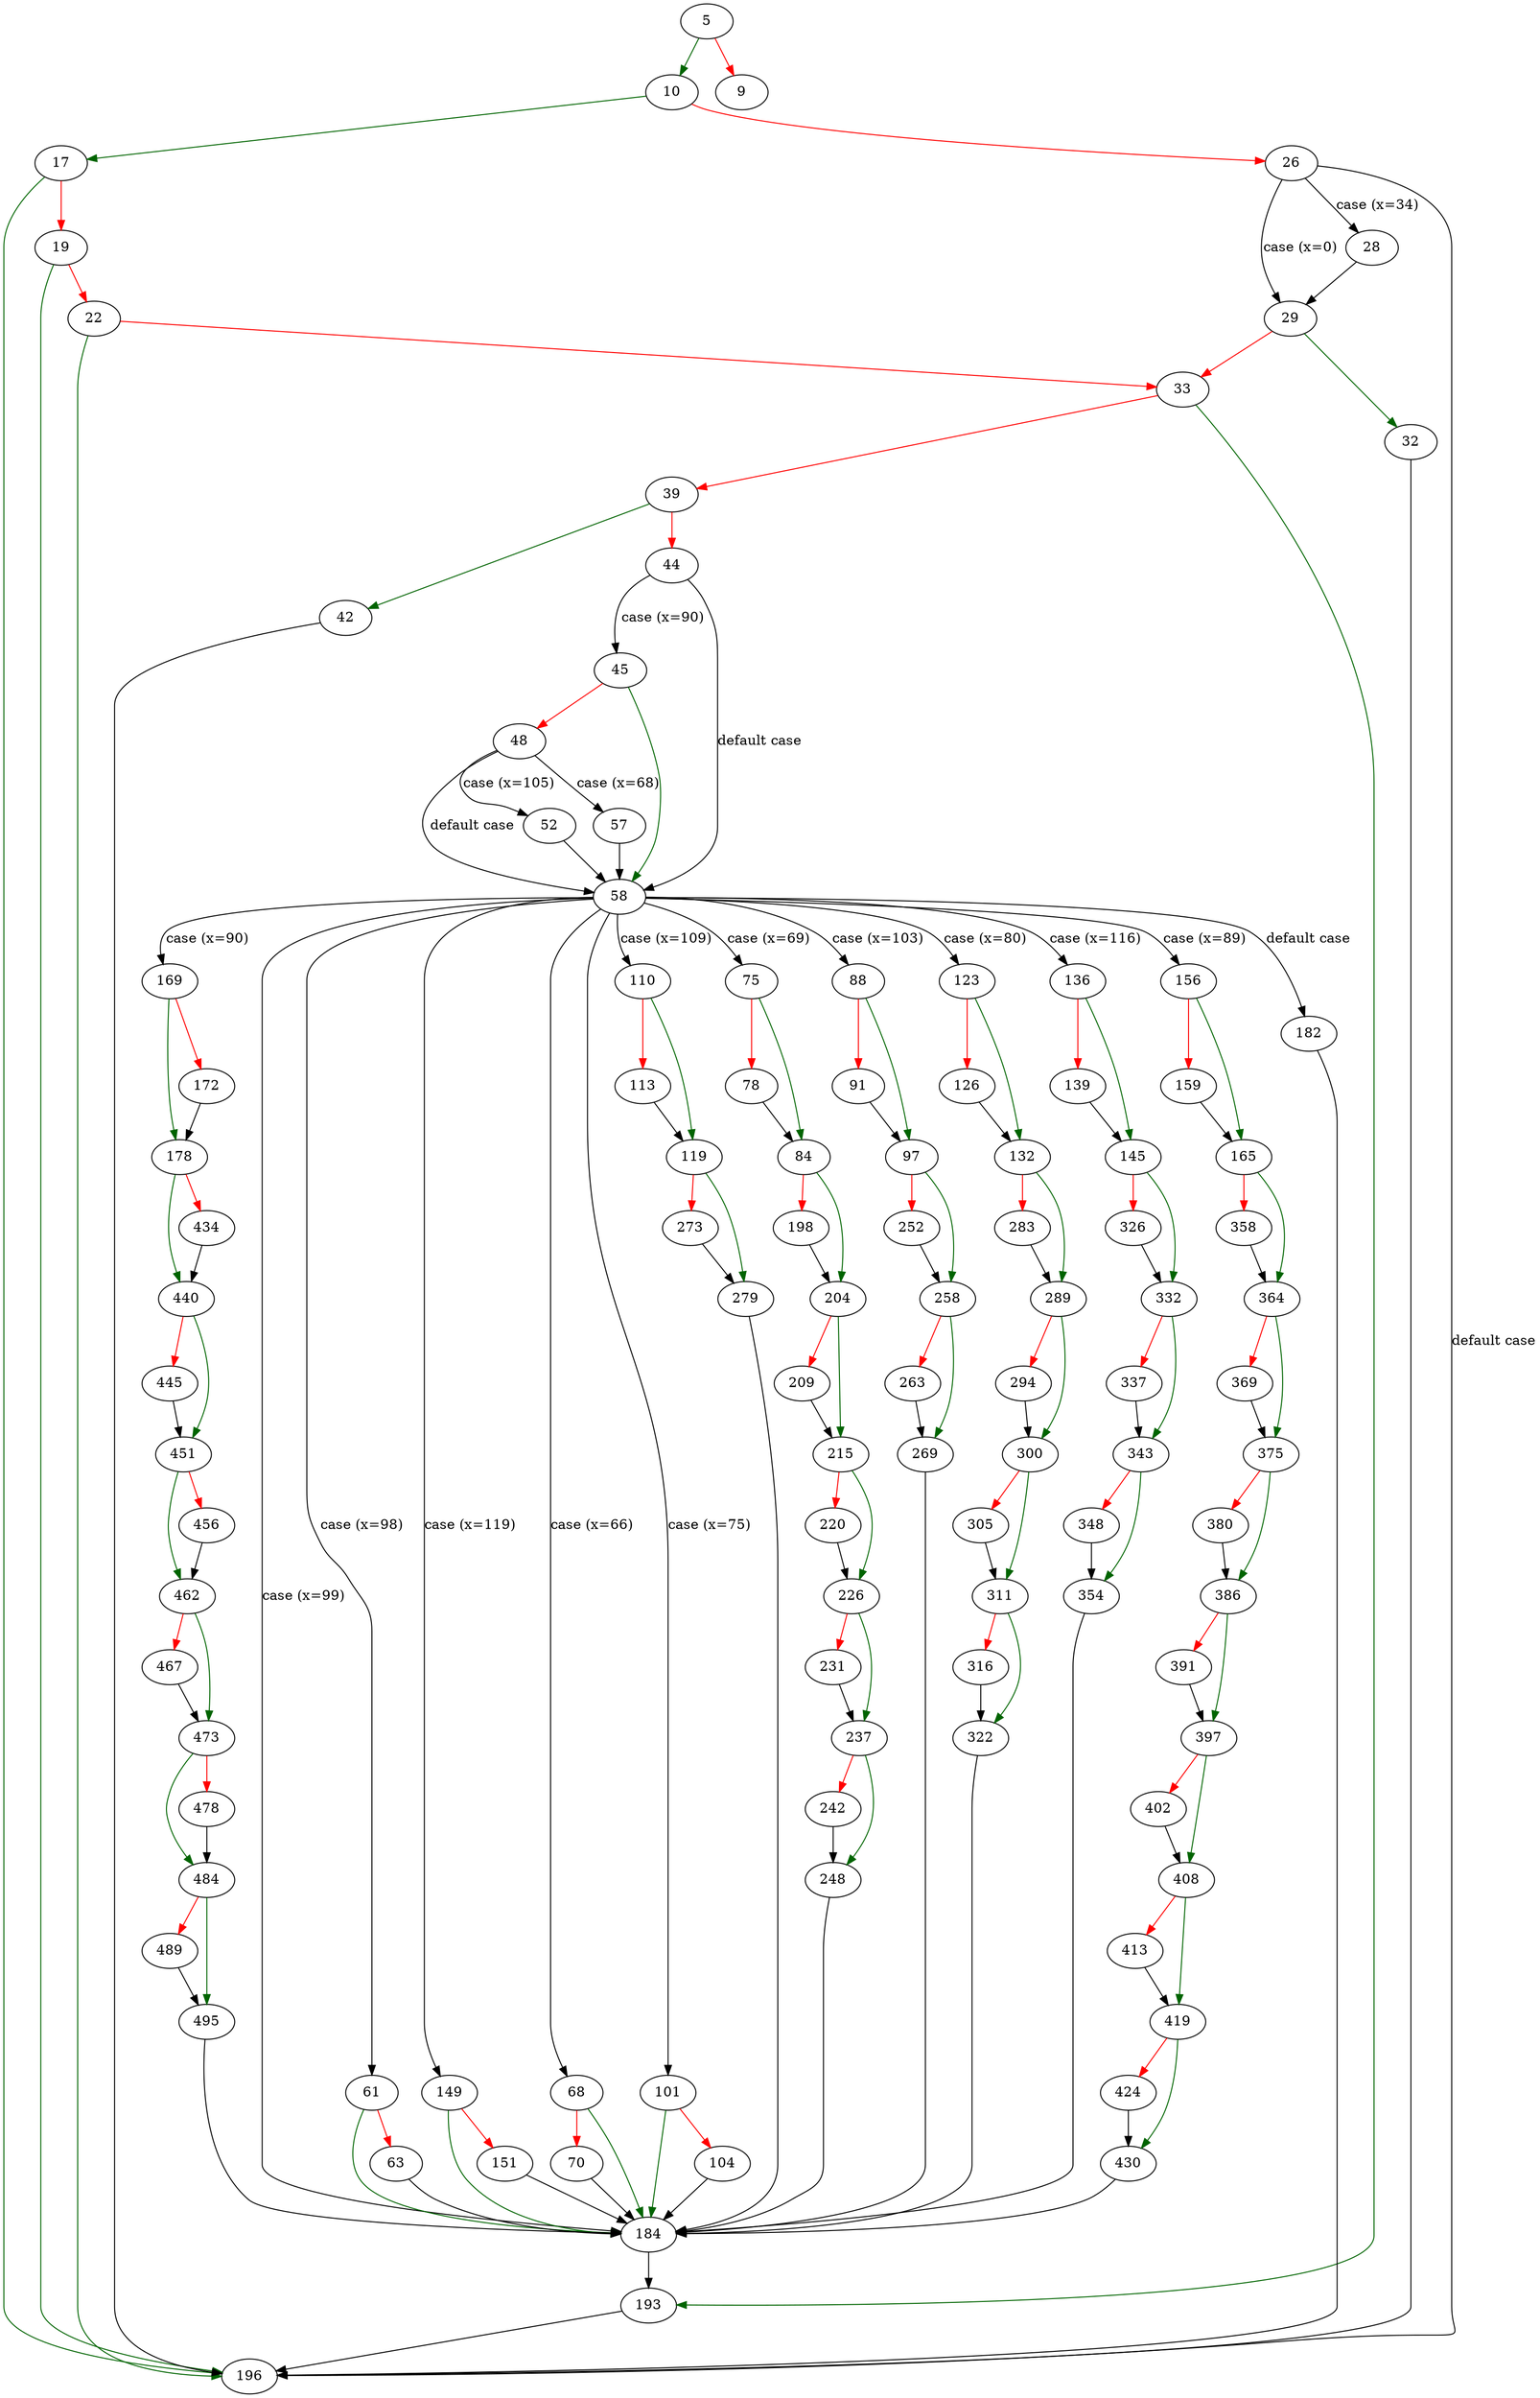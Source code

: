strict digraph "xstrtol" {
	// Node definitions.
	5 [entry=true];
	10;
	9;
	17;
	26;
	196;
	19;
	22;
	33;
	29;
	28;
	32;
	193;
	39;
	42;
	44;
	45;
	58;
	48;
	52;
	57;
	61;
	68;
	184;
	75;
	88;
	101;
	110;
	123;
	136;
	149;
	156;
	169;
	182;
	63;
	70;
	84;
	78;
	204;
	198;
	97;
	91;
	258;
	252;
	104;
	119;
	113;
	279;
	273;
	132;
	126;
	289;
	283;
	145;
	139;
	332;
	326;
	151;
	165;
	159;
	364;
	358;
	178;
	172;
	440;
	434;
	215;
	209;
	226;
	220;
	237;
	231;
	248;
	242;
	269;
	263;
	300;
	294;
	311;
	305;
	322;
	316;
	343;
	337;
	354;
	348;
	375;
	369;
	386;
	380;
	397;
	391;
	408;
	402;
	419;
	413;
	430;
	424;
	451;
	445;
	462;
	456;
	473;
	467;
	484;
	478;
	495;
	489;

	// Edge definitions.
	5 -> 10 [
		color=darkgreen
		cond=true
	];
	5 -> 9 [
		color=red
		cond=false
	];
	10 -> 17 [
		color=darkgreen
		cond=true
	];
	10 -> 26 [
		color=red
		cond=false
	];
	17 -> 196 [
		color=darkgreen
		cond=true
	];
	17 -> 19 [
		color=red
		cond=false
	];
	26 -> 196 [
		cond="default case"
		label="default case"
	];
	26 -> 29 [
		cond="case (x=0)"
		label="case (x=0)"
	];
	26 -> 28 [
		cond="case (x=34)"
		label="case (x=34)"
	];
	19 -> 196 [
		color=darkgreen
		cond=true
	];
	19 -> 22 [
		color=red
		cond=false
	];
	22 -> 196 [
		color=darkgreen
		cond=true
	];
	22 -> 33 [
		color=red
		cond=false
	];
	33 -> 193 [
		color=darkgreen
		cond=true
	];
	33 -> 39 [
		color=red
		cond=false
	];
	29 -> 33 [
		color=red
		cond=false
	];
	29 -> 32 [
		color=darkgreen
		cond=true
	];
	28 -> 29;
	32 -> 196;
	193 -> 196;
	39 -> 42 [
		color=darkgreen
		cond=true
	];
	39 -> 44 [
		color=red
		cond=false
	];
	42 -> 196;
	44 -> 45 [
		cond="case (x=90)"
		label="case (x=90)"
	];
	44 -> 58 [
		cond="default case"
		label="default case"
	];
	45 -> 58 [
		color=darkgreen
		cond=true
	];
	45 -> 48 [
		color=red
		cond=false
	];
	58 -> 61 [
		cond="case (x=98)"
		label="case (x=98)"
	];
	58 -> 68 [
		cond="case (x=66)"
		label="case (x=66)"
	];
	58 -> 184 [
		cond="case (x=99)"
		label="case (x=99)"
	];
	58 -> 75 [
		cond="case (x=69)"
		label="case (x=69)"
	];
	58 -> 88 [
		cond="case (x=103)"
		label="case (x=103)"
	];
	58 -> 101 [
		cond="case (x=75)"
		label="case (x=75)"
	];
	58 -> 110 [
		cond="case (x=109)"
		label="case (x=109)"
	];
	58 -> 123 [
		cond="case (x=80)"
		label="case (x=80)"
	];
	58 -> 136 [
		cond="case (x=116)"
		label="case (x=116)"
	];
	58 -> 149 [
		cond="case (x=119)"
		label="case (x=119)"
	];
	58 -> 156 [
		cond="case (x=89)"
		label="case (x=89)"
	];
	58 -> 169 [
		cond="case (x=90)"
		label="case (x=90)"
	];
	58 -> 182 [
		cond="default case"
		label="default case"
	];
	48 -> 58 [
		cond="default case"
		label="default case"
	];
	48 -> 52 [
		cond="case (x=105)"
		label="case (x=105)"
	];
	48 -> 57 [
		cond="case (x=68)"
		label="case (x=68)"
	];
	52 -> 58;
	57 -> 58;
	61 -> 184 [
		color=darkgreen
		cond=true
	];
	61 -> 63 [
		color=red
		cond=false
	];
	68 -> 184 [
		color=darkgreen
		cond=true
	];
	68 -> 70 [
		color=red
		cond=false
	];
	184 -> 193;
	75 -> 84 [
		color=darkgreen
		cond=true
	];
	75 -> 78 [
		color=red
		cond=false
	];
	88 -> 97 [
		color=darkgreen
		cond=true
	];
	88 -> 91 [
		color=red
		cond=false
	];
	101 -> 184 [
		color=darkgreen
		cond=true
	];
	101 -> 104 [
		color=red
		cond=false
	];
	110 -> 119 [
		color=darkgreen
		cond=true
	];
	110 -> 113 [
		color=red
		cond=false
	];
	123 -> 132 [
		color=darkgreen
		cond=true
	];
	123 -> 126 [
		color=red
		cond=false
	];
	136 -> 145 [
		color=darkgreen
		cond=true
	];
	136 -> 139 [
		color=red
		cond=false
	];
	149 -> 184 [
		color=darkgreen
		cond=true
	];
	149 -> 151 [
		color=red
		cond=false
	];
	156 -> 165 [
		color=darkgreen
		cond=true
	];
	156 -> 159 [
		color=red
		cond=false
	];
	169 -> 178 [
		color=darkgreen
		cond=true
	];
	169 -> 172 [
		color=red
		cond=false
	];
	182 -> 196;
	63 -> 184;
	70 -> 184;
	84 -> 204 [
		color=darkgreen
		cond=true
	];
	84 -> 198 [
		color=red
		cond=false
	];
	78 -> 84;
	204 -> 215 [
		color=darkgreen
		cond=true
	];
	204 -> 209 [
		color=red
		cond=false
	];
	198 -> 204;
	97 -> 258 [
		color=darkgreen
		cond=true
	];
	97 -> 252 [
		color=red
		cond=false
	];
	91 -> 97;
	258 -> 269 [
		color=darkgreen
		cond=true
	];
	258 -> 263 [
		color=red
		cond=false
	];
	252 -> 258;
	104 -> 184;
	119 -> 279 [
		color=darkgreen
		cond=true
	];
	119 -> 273 [
		color=red
		cond=false
	];
	113 -> 119;
	279 -> 184;
	273 -> 279;
	132 -> 289 [
		color=darkgreen
		cond=true
	];
	132 -> 283 [
		color=red
		cond=false
	];
	126 -> 132;
	289 -> 300 [
		color=darkgreen
		cond=true
	];
	289 -> 294 [
		color=red
		cond=false
	];
	283 -> 289;
	145 -> 332 [
		color=darkgreen
		cond=true
	];
	145 -> 326 [
		color=red
		cond=false
	];
	139 -> 145;
	332 -> 343 [
		color=darkgreen
		cond=true
	];
	332 -> 337 [
		color=red
		cond=false
	];
	326 -> 332;
	151 -> 184;
	165 -> 364 [
		color=darkgreen
		cond=true
	];
	165 -> 358 [
		color=red
		cond=false
	];
	159 -> 165;
	364 -> 375 [
		color=darkgreen
		cond=true
	];
	364 -> 369 [
		color=red
		cond=false
	];
	358 -> 364;
	178 -> 440 [
		color=darkgreen
		cond=true
	];
	178 -> 434 [
		color=red
		cond=false
	];
	172 -> 178;
	440 -> 451 [
		color=darkgreen
		cond=true
	];
	440 -> 445 [
		color=red
		cond=false
	];
	434 -> 440;
	215 -> 226 [
		color=darkgreen
		cond=true
	];
	215 -> 220 [
		color=red
		cond=false
	];
	209 -> 215;
	226 -> 237 [
		color=darkgreen
		cond=true
	];
	226 -> 231 [
		color=red
		cond=false
	];
	220 -> 226;
	237 -> 248 [
		color=darkgreen
		cond=true
	];
	237 -> 242 [
		color=red
		cond=false
	];
	231 -> 237;
	248 -> 184;
	242 -> 248;
	269 -> 184;
	263 -> 269;
	300 -> 311 [
		color=darkgreen
		cond=true
	];
	300 -> 305 [
		color=red
		cond=false
	];
	294 -> 300;
	311 -> 322 [
		color=darkgreen
		cond=true
	];
	311 -> 316 [
		color=red
		cond=false
	];
	305 -> 311;
	322 -> 184;
	316 -> 322;
	343 -> 354 [
		color=darkgreen
		cond=true
	];
	343 -> 348 [
		color=red
		cond=false
	];
	337 -> 343;
	354 -> 184;
	348 -> 354;
	375 -> 386 [
		color=darkgreen
		cond=true
	];
	375 -> 380 [
		color=red
		cond=false
	];
	369 -> 375;
	386 -> 397 [
		color=darkgreen
		cond=true
	];
	386 -> 391 [
		color=red
		cond=false
	];
	380 -> 386;
	397 -> 408 [
		color=darkgreen
		cond=true
	];
	397 -> 402 [
		color=red
		cond=false
	];
	391 -> 397;
	408 -> 419 [
		color=darkgreen
		cond=true
	];
	408 -> 413 [
		color=red
		cond=false
	];
	402 -> 408;
	419 -> 430 [
		color=darkgreen
		cond=true
	];
	419 -> 424 [
		color=red
		cond=false
	];
	413 -> 419;
	430 -> 184;
	424 -> 430;
	451 -> 462 [
		color=darkgreen
		cond=true
	];
	451 -> 456 [
		color=red
		cond=false
	];
	445 -> 451;
	462 -> 473 [
		color=darkgreen
		cond=true
	];
	462 -> 467 [
		color=red
		cond=false
	];
	456 -> 462;
	473 -> 484 [
		color=darkgreen
		cond=true
	];
	473 -> 478 [
		color=red
		cond=false
	];
	467 -> 473;
	484 -> 495 [
		color=darkgreen
		cond=true
	];
	484 -> 489 [
		color=red
		cond=false
	];
	478 -> 484;
	495 -> 184;
	489 -> 495;
}